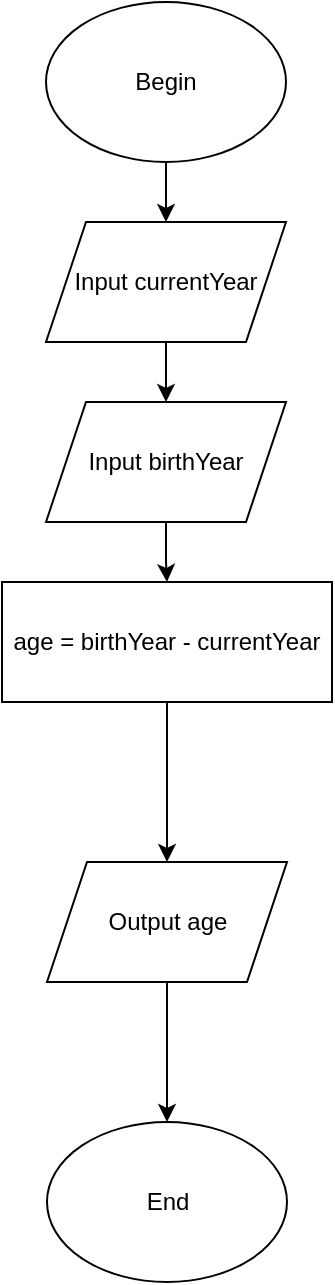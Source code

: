 <mxfile version="13.6.9" type="github">
  <diagram id="f0ws_4bUApdIGFK3Kb4V" name="Page-1">
    <mxGraphModel dx="455" dy="455" grid="1" gridSize="10" guides="1" tooltips="1" connect="1" arrows="1" fold="1" page="1" pageScale="1" pageWidth="850" pageHeight="1100" math="0" shadow="0">
      <root>
        <mxCell id="0" />
        <mxCell id="1" parent="0" />
        <mxCell id="nLM1svQvnnnzhq0ErCaE-3" value="" style="edgeStyle=orthogonalEdgeStyle;rounded=0;orthogonalLoop=1;jettySize=auto;html=1;" edge="1" parent="1" source="nLM1svQvnnnzhq0ErCaE-1" target="nLM1svQvnnnzhq0ErCaE-2">
          <mxGeometry relative="1" as="geometry" />
        </mxCell>
        <mxCell id="nLM1svQvnnnzhq0ErCaE-1" value="Begin" style="ellipse;whiteSpace=wrap;html=1;" vertex="1" parent="1">
          <mxGeometry x="365" width="120" height="80" as="geometry" />
        </mxCell>
        <mxCell id="nLM1svQvnnnzhq0ErCaE-5" value="" style="edgeStyle=orthogonalEdgeStyle;rounded=0;orthogonalLoop=1;jettySize=auto;html=1;" edge="1" parent="1" source="nLM1svQvnnnzhq0ErCaE-2" target="nLM1svQvnnnzhq0ErCaE-4">
          <mxGeometry relative="1" as="geometry" />
        </mxCell>
        <mxCell id="nLM1svQvnnnzhq0ErCaE-2" value="Input currentYear" style="shape=parallelogram;perimeter=parallelogramPerimeter;whiteSpace=wrap;html=1;fixedSize=1;" vertex="1" parent="1">
          <mxGeometry x="365" y="110" width="120" height="60" as="geometry" />
        </mxCell>
        <mxCell id="nLM1svQvnnnzhq0ErCaE-7" value="" style="edgeStyle=orthogonalEdgeStyle;rounded=0;orthogonalLoop=1;jettySize=auto;html=1;" edge="1" parent="1" source="nLM1svQvnnnzhq0ErCaE-4" target="nLM1svQvnnnzhq0ErCaE-6">
          <mxGeometry relative="1" as="geometry" />
        </mxCell>
        <mxCell id="nLM1svQvnnnzhq0ErCaE-4" value="Input birthYear" style="shape=parallelogram;perimeter=parallelogramPerimeter;whiteSpace=wrap;html=1;fixedSize=1;" vertex="1" parent="1">
          <mxGeometry x="365" y="200" width="120" height="60" as="geometry" />
        </mxCell>
        <mxCell id="nLM1svQvnnnzhq0ErCaE-9" value="" style="edgeStyle=orthogonalEdgeStyle;rounded=0;orthogonalLoop=1;jettySize=auto;html=1;" edge="1" parent="1" source="nLM1svQvnnnzhq0ErCaE-6" target="nLM1svQvnnnzhq0ErCaE-8">
          <mxGeometry relative="1" as="geometry" />
        </mxCell>
        <mxCell id="nLM1svQvnnnzhq0ErCaE-6" value="age = birthYear - currentYear" style="whiteSpace=wrap;html=1;" vertex="1" parent="1">
          <mxGeometry x="343" y="290" width="165" height="60" as="geometry" />
        </mxCell>
        <mxCell id="nLM1svQvnnnzhq0ErCaE-11" value="" style="edgeStyle=orthogonalEdgeStyle;rounded=0;orthogonalLoop=1;jettySize=auto;html=1;" edge="1" parent="1" source="nLM1svQvnnnzhq0ErCaE-8" target="nLM1svQvnnnzhq0ErCaE-10">
          <mxGeometry relative="1" as="geometry" />
        </mxCell>
        <mxCell id="nLM1svQvnnnzhq0ErCaE-8" value="Output age" style="shape=parallelogram;perimeter=parallelogramPerimeter;whiteSpace=wrap;html=1;fixedSize=1;" vertex="1" parent="1">
          <mxGeometry x="365.5" y="430" width="120" height="60" as="geometry" />
        </mxCell>
        <mxCell id="nLM1svQvnnnzhq0ErCaE-10" value="End" style="ellipse;whiteSpace=wrap;html=1;" vertex="1" parent="1">
          <mxGeometry x="365.5" y="560" width="120" height="80" as="geometry" />
        </mxCell>
      </root>
    </mxGraphModel>
  </diagram>
</mxfile>
